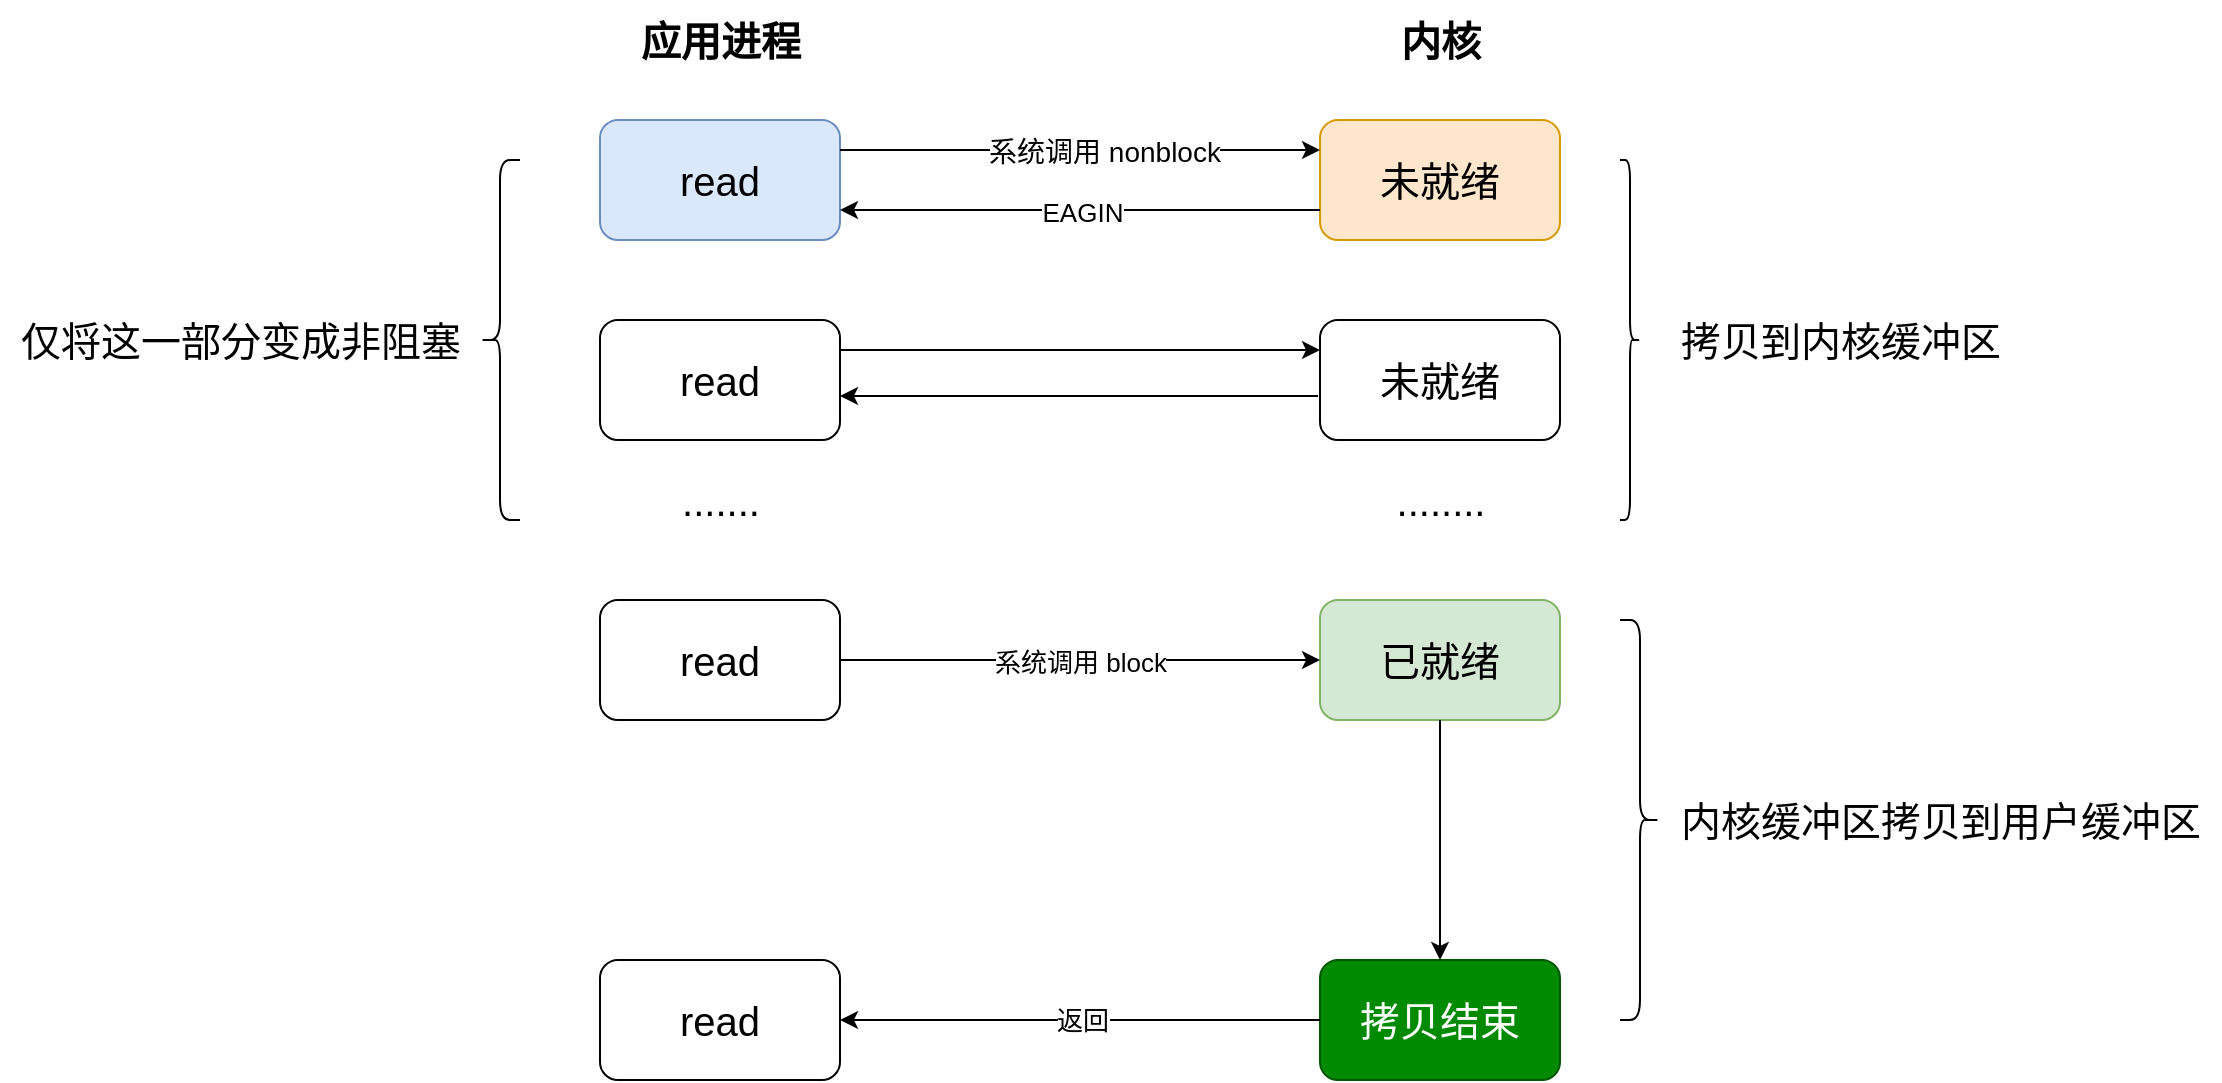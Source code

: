 <mxfile version="20.2.7" type="github">
  <diagram id="7oIH4jy8F8y5lydFxuAi" name="第 1 页">
    <mxGraphModel dx="2034" dy="641" grid="1" gridSize="10" guides="1" tooltips="1" connect="1" arrows="1" fold="1" page="1" pageScale="1" pageWidth="827" pageHeight="1169" math="0" shadow="0">
      <root>
        <mxCell id="0" />
        <mxCell id="1" parent="0" />
        <mxCell id="2sfyKtDVMwlXpg-KksxC-1" value="&lt;font style=&quot;font-size: 20px;&quot;&gt;read&lt;/font&gt;" style="rounded=1;whiteSpace=wrap;html=1;fillColor=#dae8fc;strokeColor=#6c8ebf;" vertex="1" parent="1">
          <mxGeometry x="110" y="100" width="120" height="60" as="geometry" />
        </mxCell>
        <mxCell id="2sfyKtDVMwlXpg-KksxC-2" value="未就绪" style="rounded=1;whiteSpace=wrap;html=1;fontSize=20;fillColor=#ffe6cc;strokeColor=#d79b00;" vertex="1" parent="1">
          <mxGeometry x="470" y="100" width="120" height="60" as="geometry" />
        </mxCell>
        <mxCell id="2sfyKtDVMwlXpg-KksxC-3" value="&lt;font style=&quot;font-size: 20px;&quot;&gt;read&lt;/font&gt;" style="rounded=1;whiteSpace=wrap;html=1;" vertex="1" parent="1">
          <mxGeometry x="110" y="200" width="120" height="60" as="geometry" />
        </mxCell>
        <mxCell id="2sfyKtDVMwlXpg-KksxC-4" value="未就绪" style="rounded=1;whiteSpace=wrap;html=1;fontSize=20;" vertex="1" parent="1">
          <mxGeometry x="470" y="200" width="120" height="60" as="geometry" />
        </mxCell>
        <mxCell id="2sfyKtDVMwlXpg-KksxC-5" value="&lt;font style=&quot;font-size: 20px;&quot;&gt;read&lt;/font&gt;" style="rounded=1;whiteSpace=wrap;html=1;" vertex="1" parent="1">
          <mxGeometry x="110" y="340" width="120" height="60" as="geometry" />
        </mxCell>
        <mxCell id="2sfyKtDVMwlXpg-KksxC-7" value="已就绪" style="rounded=1;whiteSpace=wrap;html=1;fontSize=20;fillColor=#d5e8d4;strokeColor=#82b366;" vertex="1" parent="1">
          <mxGeometry x="470" y="340" width="120" height="60" as="geometry" />
        </mxCell>
        <mxCell id="2sfyKtDVMwlXpg-KksxC-8" value="" style="endArrow=classic;html=1;rounded=0;fontSize=20;exitX=1;exitY=0.25;exitDx=0;exitDy=0;entryX=0;entryY=0.25;entryDx=0;entryDy=0;" edge="1" parent="1" source="2sfyKtDVMwlXpg-KksxC-1" target="2sfyKtDVMwlXpg-KksxC-2">
          <mxGeometry width="50" height="50" relative="1" as="geometry">
            <mxPoint x="390" y="250" as="sourcePoint" />
            <mxPoint x="440" y="200" as="targetPoint" />
          </mxGeometry>
        </mxCell>
        <mxCell id="2sfyKtDVMwlXpg-KksxC-9" value="&lt;font style=&quot;font-size: 14px;&quot;&gt;系统调用 nonblock&lt;/font&gt;" style="edgeLabel;html=1;align=center;verticalAlign=middle;resizable=0;points=[];fontSize=20;" vertex="1" connectable="0" parent="2sfyKtDVMwlXpg-KksxC-8">
          <mxGeometry x="-0.368" relative="1" as="geometry">
            <mxPoint x="56" y="-2" as="offset" />
          </mxGeometry>
        </mxCell>
        <mxCell id="2sfyKtDVMwlXpg-KksxC-10" value="" style="endArrow=classic;html=1;rounded=0;fontSize=20;exitX=0;exitY=0.75;exitDx=0;exitDy=0;entryX=1;entryY=0.75;entryDx=0;entryDy=0;" edge="1" parent="1" source="2sfyKtDVMwlXpg-KksxC-2" target="2sfyKtDVMwlXpg-KksxC-1">
          <mxGeometry width="50" height="50" relative="1" as="geometry">
            <mxPoint x="390" y="250" as="sourcePoint" />
            <mxPoint x="240" y="145" as="targetPoint" />
          </mxGeometry>
        </mxCell>
        <mxCell id="2sfyKtDVMwlXpg-KksxC-11" value="&lt;font style=&quot;font-size: 13px;&quot;&gt;EAGIN&lt;/font&gt;" style="edgeLabel;html=1;align=center;verticalAlign=middle;resizable=0;points=[];fontSize=20;" vertex="1" connectable="0" parent="2sfyKtDVMwlXpg-KksxC-10">
          <mxGeometry x="0.339" y="2" relative="1" as="geometry">
            <mxPoint x="41" y="-4" as="offset" />
          </mxGeometry>
        </mxCell>
        <mxCell id="2sfyKtDVMwlXpg-KksxC-12" value="......." style="text;html=1;align=center;verticalAlign=middle;resizable=0;points=[];autosize=1;strokeColor=none;fillColor=none;fontSize=20;" vertex="1" parent="1">
          <mxGeometry x="140" y="270" width="60" height="40" as="geometry" />
        </mxCell>
        <mxCell id="2sfyKtDVMwlXpg-KksxC-13" value="........" style="text;html=1;align=center;verticalAlign=middle;resizable=0;points=[];autosize=1;strokeColor=none;fillColor=none;fontSize=20;" vertex="1" parent="1">
          <mxGeometry x="495" y="270" width="70" height="40" as="geometry" />
        </mxCell>
        <mxCell id="2sfyKtDVMwlXpg-KksxC-14" value="" style="endArrow=classic;html=1;rounded=0;fontSize=20;exitX=1;exitY=0.25;exitDx=0;exitDy=0;entryX=0;entryY=0.25;entryDx=0;entryDy=0;" edge="1" parent="1" source="2sfyKtDVMwlXpg-KksxC-3" target="2sfyKtDVMwlXpg-KksxC-4">
          <mxGeometry width="50" height="50" relative="1" as="geometry">
            <mxPoint x="380" y="250" as="sourcePoint" />
            <mxPoint x="430" y="200" as="targetPoint" />
          </mxGeometry>
        </mxCell>
        <mxCell id="2sfyKtDVMwlXpg-KksxC-15" value="" style="endArrow=classic;html=1;rounded=0;fontSize=20;exitX=-0.008;exitY=0.633;exitDx=0;exitDy=0;exitPerimeter=0;" edge="1" parent="1" source="2sfyKtDVMwlXpg-KksxC-4">
          <mxGeometry width="50" height="50" relative="1" as="geometry">
            <mxPoint x="550" y="240" as="sourcePoint" />
            <mxPoint x="230" y="238" as="targetPoint" />
          </mxGeometry>
        </mxCell>
        <mxCell id="2sfyKtDVMwlXpg-KksxC-16" value="" style="shape=curlyBracket;whiteSpace=wrap;html=1;rounded=1;flipH=1;fontSize=20;" vertex="1" parent="1">
          <mxGeometry x="620" y="120" width="10" height="180" as="geometry" />
        </mxCell>
        <mxCell id="2sfyKtDVMwlXpg-KksxC-17" value="拷贝到内核缓冲区" style="text;html=1;align=center;verticalAlign=middle;resizable=0;points=[];autosize=1;strokeColor=none;fillColor=none;fontSize=20;" vertex="1" parent="1">
          <mxGeometry x="640" y="190" width="180" height="40" as="geometry" />
        </mxCell>
        <mxCell id="2sfyKtDVMwlXpg-KksxC-22" value="" style="shape=curlyBracket;whiteSpace=wrap;html=1;rounded=1;fontSize=13;" vertex="1" parent="1">
          <mxGeometry x="50" y="120" width="20" height="180" as="geometry" />
        </mxCell>
        <mxCell id="2sfyKtDVMwlXpg-KksxC-23" value="&lt;font style=&quot;font-size: 20px;&quot;&gt;仅将这一部分变成非阻塞&lt;/font&gt;" style="text;html=1;align=center;verticalAlign=middle;resizable=0;points=[];autosize=1;strokeColor=none;fillColor=none;fontSize=13;" vertex="1" parent="1">
          <mxGeometry x="-190" y="190" width="240" height="40" as="geometry" />
        </mxCell>
        <mxCell id="2sfyKtDVMwlXpg-KksxC-24" value="" style="endArrow=classic;html=1;rounded=0;fontSize=20;exitX=1;exitY=0.5;exitDx=0;exitDy=0;entryX=0;entryY=0.5;entryDx=0;entryDy=0;" edge="1" parent="1" source="2sfyKtDVMwlXpg-KksxC-5" target="2sfyKtDVMwlXpg-KksxC-7">
          <mxGeometry relative="1" as="geometry">
            <mxPoint x="270" y="370" as="sourcePoint" />
            <mxPoint x="370" y="370" as="targetPoint" />
          </mxGeometry>
        </mxCell>
        <mxCell id="2sfyKtDVMwlXpg-KksxC-25" value="&lt;font style=&quot;font-size: 13px;&quot;&gt;系统调用 block&lt;/font&gt;" style="edgeLabel;resizable=0;html=1;align=center;verticalAlign=middle;fontSize=20;" connectable="0" vertex="1" parent="2sfyKtDVMwlXpg-KksxC-24">
          <mxGeometry relative="1" as="geometry">
            <mxPoint y="-2" as="offset" />
          </mxGeometry>
        </mxCell>
        <mxCell id="2sfyKtDVMwlXpg-KksxC-26" value="&lt;font style=&quot;font-size: 20px;&quot;&gt;read&lt;/font&gt;" style="rounded=1;whiteSpace=wrap;html=1;" vertex="1" parent="1">
          <mxGeometry x="110" y="520" width="120" height="60" as="geometry" />
        </mxCell>
        <mxCell id="2sfyKtDVMwlXpg-KksxC-27" value="拷贝结束" style="rounded=1;whiteSpace=wrap;html=1;fontSize=20;fillColor=#008a00;fontColor=#ffffff;strokeColor=#005700;" vertex="1" parent="1">
          <mxGeometry x="470" y="520" width="120" height="60" as="geometry" />
        </mxCell>
        <mxCell id="2sfyKtDVMwlXpg-KksxC-28" value="" style="endArrow=classic;html=1;rounded=0;fontSize=13;exitX=0;exitY=0.5;exitDx=0;exitDy=0;entryX=1;entryY=0.5;entryDx=0;entryDy=0;" edge="1" parent="1" source="2sfyKtDVMwlXpg-KksxC-27" target="2sfyKtDVMwlXpg-KksxC-26">
          <mxGeometry width="50" height="50" relative="1" as="geometry">
            <mxPoint x="270" y="390" as="sourcePoint" />
            <mxPoint x="320" y="340" as="targetPoint" />
          </mxGeometry>
        </mxCell>
        <mxCell id="2sfyKtDVMwlXpg-KksxC-29" value="返回" style="edgeLabel;html=1;align=center;verticalAlign=middle;resizable=0;points=[];fontSize=13;" vertex="1" connectable="0" parent="2sfyKtDVMwlXpg-KksxC-28">
          <mxGeometry x="-0.586" y="1" relative="1" as="geometry">
            <mxPoint x="-70" y="-1" as="offset" />
          </mxGeometry>
        </mxCell>
        <mxCell id="2sfyKtDVMwlXpg-KksxC-30" value="" style="endArrow=classic;html=1;rounded=0;fontSize=13;exitX=0.5;exitY=1;exitDx=0;exitDy=0;entryX=0.5;entryY=0;entryDx=0;entryDy=0;" edge="1" parent="1" source="2sfyKtDVMwlXpg-KksxC-7" target="2sfyKtDVMwlXpg-KksxC-27">
          <mxGeometry width="50" height="50" relative="1" as="geometry">
            <mxPoint x="270" y="390" as="sourcePoint" />
            <mxPoint x="320" y="340" as="targetPoint" />
          </mxGeometry>
        </mxCell>
        <mxCell id="2sfyKtDVMwlXpg-KksxC-31" value="" style="shape=curlyBracket;whiteSpace=wrap;html=1;rounded=1;flipH=1;fontSize=13;" vertex="1" parent="1">
          <mxGeometry x="620" y="350" width="20" height="200" as="geometry" />
        </mxCell>
        <mxCell id="2sfyKtDVMwlXpg-KksxC-33" value="&lt;font style=&quot;font-size: 20px;&quot;&gt;内核缓冲区拷贝到用户缓冲区&lt;/font&gt;" style="text;html=1;align=center;verticalAlign=middle;resizable=0;points=[];autosize=1;strokeColor=none;fillColor=none;fontSize=13;" vertex="1" parent="1">
          <mxGeometry x="640" y="430" width="280" height="40" as="geometry" />
        </mxCell>
        <mxCell id="2sfyKtDVMwlXpg-KksxC-34" value="&lt;b&gt;应用进程&lt;/b&gt;" style="text;html=1;align=center;verticalAlign=middle;resizable=0;points=[];autosize=1;strokeColor=none;fillColor=none;fontSize=20;" vertex="1" parent="1">
          <mxGeometry x="120" y="40" width="100" height="40" as="geometry" />
        </mxCell>
        <mxCell id="2sfyKtDVMwlXpg-KksxC-35" value="&lt;b&gt;内核&lt;/b&gt;" style="text;html=1;align=center;verticalAlign=middle;resizable=0;points=[];autosize=1;strokeColor=none;fillColor=none;fontSize=20;" vertex="1" parent="1">
          <mxGeometry x="500" y="40" width="60" height="40" as="geometry" />
        </mxCell>
      </root>
    </mxGraphModel>
  </diagram>
</mxfile>

